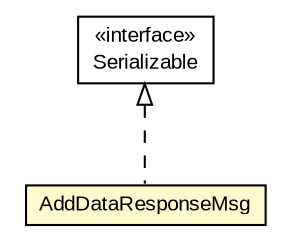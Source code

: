 #!/usr/local/bin/dot
#
# Class diagram 
# Generated by UMLGraph version R5_6-24-gf6e263 (http://www.umlgraph.org/)
#

digraph G {
	edge [fontname="arial",fontsize=10,labelfontname="arial",labelfontsize=10];
	node [fontname="arial",fontsize=10,shape=plaintext];
	nodesep=0.25;
	ranksep=0.5;
	// org.miloss.fgsms.services.interfaces.datacollector.AddDataResponseMsg
	c100203 [label=<<table title="org.miloss.fgsms.services.interfaces.datacollector.AddDataResponseMsg" border="0" cellborder="1" cellspacing="0" cellpadding="2" port="p" bgcolor="lemonChiffon" href="./AddDataResponseMsg.html">
		<tr><td><table border="0" cellspacing="0" cellpadding="1">
<tr><td align="center" balign="center"> AddDataResponseMsg </td></tr>
		</table></td></tr>
		</table>>, URL="./AddDataResponseMsg.html", fontname="arial", fontcolor="black", fontsize=10.0];
	//org.miloss.fgsms.services.interfaces.datacollector.AddDataResponseMsg implements java.io.Serializable
	c100966:p -> c100203:p [dir=back,arrowtail=empty,style=dashed];
	// java.io.Serializable
	c100966 [label=<<table title="java.io.Serializable" border="0" cellborder="1" cellspacing="0" cellpadding="2" port="p" href="http://java.sun.com/j2se/1.4.2/docs/api/java/io/Serializable.html">
		<tr><td><table border="0" cellspacing="0" cellpadding="1">
<tr><td align="center" balign="center"> &#171;interface&#187; </td></tr>
<tr><td align="center" balign="center"> Serializable </td></tr>
		</table></td></tr>
		</table>>, URL="http://java.sun.com/j2se/1.4.2/docs/api/java/io/Serializable.html", fontname="arial", fontcolor="black", fontsize=10.0];
}

